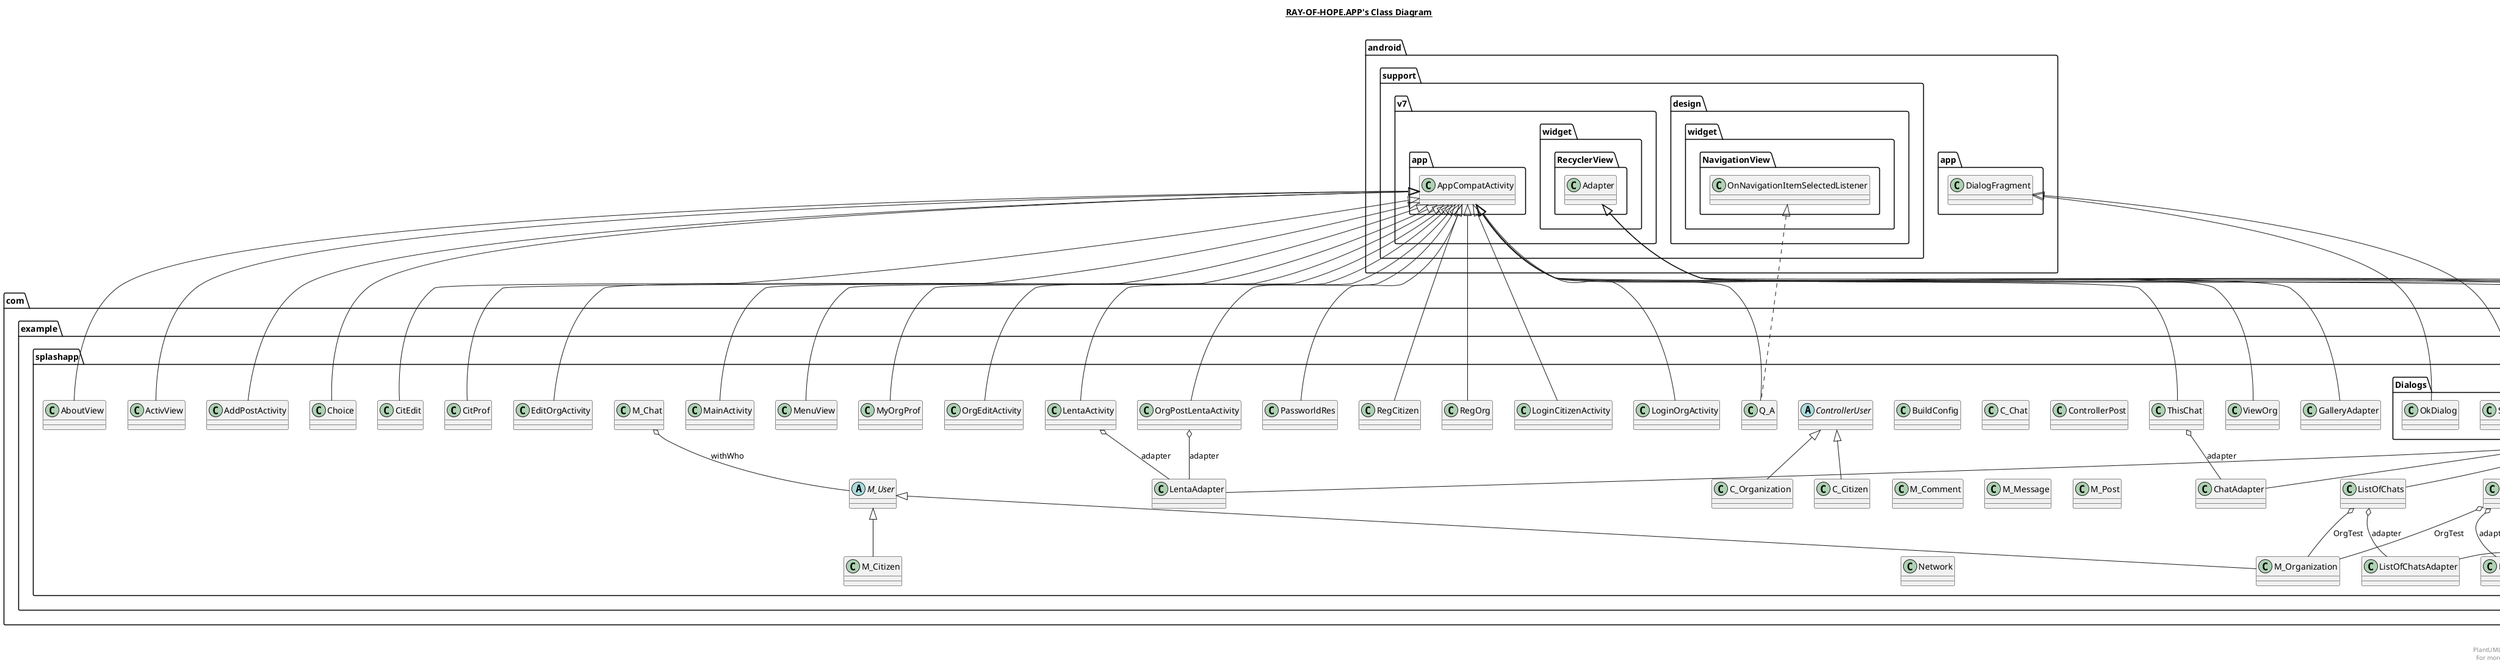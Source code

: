 @startuml

title __RAY-OF-HOPE.APP's Class Diagram__\n

  namespace com.example.splashapp {
    class com.example.splashapp.AboutView {
    }
  }
  

  namespace com.example.splashapp {
    class com.example.splashapp.ActivView {
    }
  }
  

  namespace com.example.splashapp {
    class com.example.splashapp.AddPostActivity {
    }
  }
  

  namespace com.example.splashapp {
    class com.example.splashapp.BuildConfig {
    }
  }
  

  namespace com.example.splashapp {
    class com.example.splashapp.C_Chat {
    }
  }
  

  namespace com.example.splashapp {
    class com.example.splashapp.C_Citizen {
    }
  }
  

  namespace com.example.splashapp {
    class com.example.splashapp.C_Organization {
    }
  }
  

  namespace com.example.splashapp {
    class com.example.splashapp.ChatAdapter {
    }
  }
  

  namespace com.example.splashapp {
    class com.example.splashapp.Choice {
    }
  }
  

  namespace com.example.splashapp {
    class com.example.splashapp.CitEdit {
    }
  }
  

  namespace com.example.splashapp {
    class com.example.splashapp.CitProf {
    }
  }
  

  namespace com.example.splashapp {
    class com.example.splashapp.ControllerPost {
    }
  }
  

  namespace com.example.splashapp {
    abstract class com.example.splashapp.ControllerUser {
    }
  }
  

  namespace com.example.splashapp {
    namespace Dialogs {
      class com.example.splashapp.Dialogs.OkDialog {
      }
    }
  }
  

  namespace com.example.splashapp {
    namespace Dialogs {
      class com.example.splashapp.Dialogs.SpinnerDialog {
      }
    }
  }
  

  namespace com.example.splashapp {
    class com.example.splashapp.EditOrgActivity {
    }
  }
  

  namespace com.example.splashapp {
    class com.example.splashapp.GalleryAdapter {
    }
  }
  

  namespace com.example.splashapp {
    class com.example.splashapp.LentaActivity {
    }
  }
  

  namespace com.example.splashapp {
    class com.example.splashapp.LentaAdapter {
    }
  }
  

  namespace com.example.splashapp {
    class com.example.splashapp.ListOfChats {
    }
  }
  

  namespace com.example.splashapp {
    class com.example.splashapp.ListOfChatsAdapter {
    }
  }
  

  namespace com.example.splashapp {
    class com.example.splashapp.ListOfOrg {
    }
  }
  

  namespace com.example.splashapp {
    class com.example.splashapp.ListOfOrgAdapter {
    }
  }
  

  namespace com.example.splashapp {
    class com.example.splashapp.LoginCitizenActivity {
    }
  }
  

  namespace com.example.splashapp {
    class com.example.splashapp.LoginOrgActivity {
    }
  }
  

  namespace com.example.splashapp {
    class com.example.splashapp.M_Chat {
    }
  }
  

  namespace com.example.splashapp {
    class com.example.splashapp.M_Citizen {
    }
  }
  

  namespace com.example.splashapp {
    class com.example.splashapp.M_Comment {
    }
  }
  

  namespace com.example.splashapp {
    class com.example.splashapp.M_Message {
    }
  }
  

  namespace com.example.splashapp {
    class com.example.splashapp.M_Organization {
    }
  }
  

  namespace com.example.splashapp {
    class com.example.splashapp.M_Post {
    }
  }
  

  namespace com.example.splashapp {
    abstract class com.example.splashapp.M_User {
    }
  }
  

  namespace com.example.splashapp {
    class com.example.splashapp.MainActivity {
    }
  }
  

  namespace com.example.splashapp {
    class com.example.splashapp.MenuView {
    }
  }
  

  namespace com.example.splashapp {
    class com.example.splashapp.MyOrgProf {
    }
  }
  

  namespace com.example.splashapp {
    class com.example.splashapp.Network {
    }
  }
  

  namespace com.example.splashapp {
    class com.example.splashapp.OrgEditActivity {
    }
  }
  

  namespace com.example.splashapp {
    class com.example.splashapp.OrgPostLentaActivity {
    }
  }
  

  namespace com.example.splashapp {
    class com.example.splashapp.PassworldRes {
    }
  }
  

  namespace com.example.splashapp {
    class com.example.splashapp.Q_A {
    }
  }
  

  namespace com.example.splashapp {
    class com.example.splashapp.RegCitizen {
    }
  }
  

  namespace com.example.splashapp {
    class com.example.splashapp.RegOrg {
    }
  }
  

  namespace com.example.splashapp {
    class com.example.splashapp.ThisChat {
    }
  }
  

  namespace com.example.splashapp {
    class com.example.splashapp.ViewOrg {
    }
  }
  

  com.example.splashapp.AboutView -up-|> android.support.v7.app.AppCompatActivity
  com.example.splashapp.ActivView -up-|> android.support.v7.app.AppCompatActivity
  com.example.splashapp.AddPostActivity -up-|> android.support.v7.app.AppCompatActivity
  com.example.splashapp.C_Citizen -up-|> com.example.splashapp.ControllerUser
  com.example.splashapp.C_Organization -up-|> com.example.splashapp.ControllerUser
  com.example.splashapp.ChatAdapter -up-|> android.support.v7.widget.RecyclerView.Adapter
  com.example.splashapp.ChatAdapter o-- com.example.splashapp.ChatAdapter.ItemClickListener : mClickListener
  com.example.splashapp.Choice -up-|> android.support.v7.app.AppCompatActivity
  com.example.splashapp.CitEdit -up-|> android.support.v7.app.AppCompatActivity
  com.example.splashapp.CitProf -up-|> android.support.v7.app.AppCompatActivity
  com.example.splashapp.Dialogs.OkDialog -up-|> android.app.DialogFragment
  com.example.splashapp.Dialogs.SpinnerDialog -up-|> android.app.DialogFragment
  com.example.splashapp.EditOrgActivity -up-|> android.support.v7.app.AppCompatActivity
  com.example.splashapp.GalleryAdapter -up-|> android.support.v7.widget.RecyclerView.Adapter
  com.example.splashapp.GalleryAdapter o-- com.example.splashapp.GalleryAdapter.ItemClickListener : mClickListener
  com.example.splashapp.LentaActivity .up.|> com.example.splashapp.LentaAdapter.ItemClickListener
  com.example.splashapp.LentaActivity -up-|> android.support.v7.app.AppCompatActivity
  com.example.splashapp.LentaActivity o-- com.example.splashapp.LentaAdapter : adapter
  com.example.splashapp.LentaAdapter -up-|> android.support.v7.widget.RecyclerView.Adapter
  com.example.splashapp.LentaAdapter o-- com.example.splashapp.LentaAdapter.ItemClickListener : mClickListener
  com.example.splashapp.ListOfChats .up.|> com.example.splashapp.ListOfChatsAdapter.ItemClickListener
  com.example.splashapp.ListOfChats -up-|> android.support.v7.app.AppCompatActivity
  com.example.splashapp.ListOfChats o-- com.example.splashapp.M_Organization : OrgTest
  com.example.splashapp.ListOfChats o-- com.example.splashapp.ListOfChatsAdapter : adapter
  com.example.splashapp.ListOfChatsAdapter -up-|> android.support.v7.widget.RecyclerView.Adapter
  com.example.splashapp.ListOfChatsAdapter o-- com.example.splashapp.ListOfChatsAdapter.ItemClickListener : mClickListener
  com.example.splashapp.ListOfOrg .up.|> com.example.splashapp.ListOfOrgAdapter.ItemClickListener
  com.example.splashapp.ListOfOrg -up-|> android.support.v7.app.AppCompatActivity
  com.example.splashapp.ListOfOrg o-- com.example.splashapp.M_Organization : OrgTest
  com.example.splashapp.ListOfOrg o-- com.example.splashapp.ListOfOrgAdapter : adapter
  com.example.splashapp.ListOfOrg o-- com.example.splashapp.ListOfOrgAdapter : adapter2
  com.example.splashapp.ListOfOrgAdapter -up-|> android.support.v7.widget.RecyclerView.Adapter
  com.example.splashapp.ListOfOrgAdapter o-- com.example.splashapp.ListOfOrgAdapter.ItemClickListener : mClickListener
  com.example.splashapp.LoginCitizenActivity -up-|> android.support.v7.app.AppCompatActivity
  com.example.splashapp.LoginOrgActivity -up-|> android.support.v7.app.AppCompatActivity
  com.example.splashapp.M_Chat o-- com.example.splashapp.M_User : withWho
  com.example.splashapp.M_Citizen -up-|> com.example.splashapp.M_User
  com.example.splashapp.M_Organization -up-|> com.example.splashapp.M_User
  com.example.splashapp.MainActivity -up-|> android.support.v7.app.AppCompatActivity
  com.example.splashapp.MenuView -up-|> android.support.v7.app.AppCompatActivity
  com.example.splashapp.MyOrgProf -up-|> android.support.v7.app.AppCompatActivity
  com.example.splashapp.OrgEditActivity -up-|> android.support.v7.app.AppCompatActivity
  com.example.splashapp.OrgPostLentaActivity .up.|> com.example.splashapp.LentaAdapter.ItemClickListener
  com.example.splashapp.OrgPostLentaActivity -up-|> android.support.v7.app.AppCompatActivity
  com.example.splashapp.OrgPostLentaActivity o-- com.example.splashapp.LentaAdapter : adapter
  com.example.splashapp.PassworldRes -up-|> android.support.v7.app.AppCompatActivity
  com.example.splashapp.Q_A .up.|> android.support.design.widget.NavigationView.OnNavigationItemSelectedListener
  com.example.splashapp.Q_A -up-|> android.support.v7.app.AppCompatActivity
  com.example.splashapp.RegCitizen -up-|> android.support.v7.app.AppCompatActivity
  com.example.splashapp.RegOrg -up-|> android.support.v7.app.AppCompatActivity
  com.example.splashapp.ThisChat -up-|> android.support.v7.app.AppCompatActivity
  com.example.splashapp.ThisChat o-- com.example.splashapp.ChatAdapter : adapter
  com.example.splashapp.ViewOrg -up-|> android.support.v7.app.AppCompatActivity


right footer


PlantUML diagram generated by SketchIt! (https://bitbucket.org/pmesmeur/sketch.it)
For more information about this tool, please contact philippe.mesmeur@gmail.com
endfooter

@enduml

